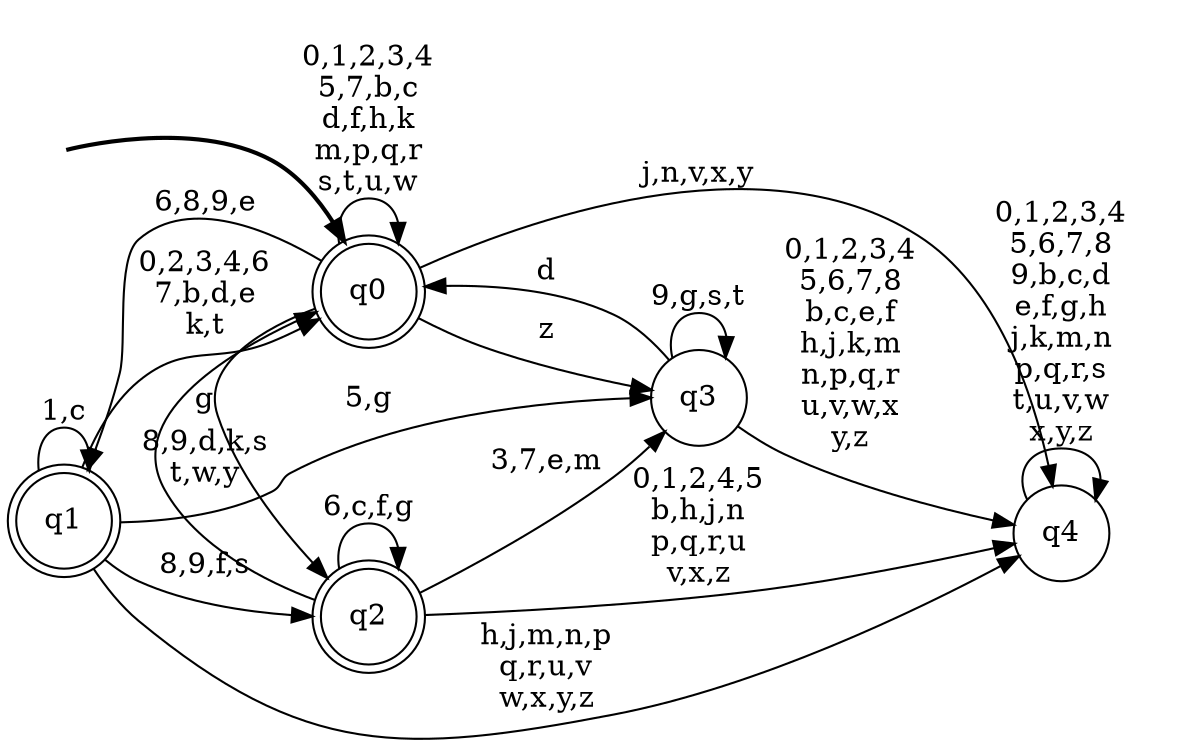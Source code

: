 digraph BlueStarA {
__start0 [style = invis, shape = none, label = "", width = 0, height = 0];

rankdir=LR;
size="8,5";

s0 [style="rounded,filled", color="black", fillcolor="white" shape="doublecircle", label="q0"];
s1 [style="rounded,filled", color="black", fillcolor="white" shape="doublecircle", label="q1"];
s2 [style="rounded,filled", color="black", fillcolor="white" shape="doublecircle", label="q2"];
s3 [style="filled", color="black", fillcolor="white" shape="circle", label="q3"];
s4 [style="filled", color="black", fillcolor="white" shape="circle", label="q4"];
subgraph cluster_main { 
	graph [pad=".75", ranksep="0.15", nodesep="0.15"];
	 style=invis; 
	__start0 -> s0 [penwidth=2];
}
s0 -> s0 [label="0,1,2,3,4\n5,7,b,c\nd,f,h,k\nm,p,q,r\ns,t,u,w"];
s0 -> s1 [label="6,8,9,e"];
s0 -> s2 [label="g"];
s0 -> s3 [label="z"];
s0 -> s4 [label="j,n,v,x,y"];
s1 -> s0 [label="0,2,3,4,6\n7,b,d,e\nk,t"];
s1 -> s1 [label="1,c"];
s1 -> s2 [label="8,9,f,s"];
s1 -> s3 [label="5,g"];
s1 -> s4 [label="h,j,m,n,p\nq,r,u,v\nw,x,y,z"];
s2 -> s0 [label="8,9,d,k,s\nt,w,y"];
s2 -> s2 [label="6,c,f,g"];
s2 -> s3 [label="3,7,e,m"];
s2 -> s4 [label="0,1,2,4,5\nb,h,j,n\np,q,r,u\nv,x,z"];
s3 -> s0 [label="d"];
s3 -> s3 [label="9,g,s,t"];
s3 -> s4 [label="0,1,2,3,4\n5,6,7,8\nb,c,e,f\nh,j,k,m\nn,p,q,r\nu,v,w,x\ny,z"];
s4 -> s4 [label="0,1,2,3,4\n5,6,7,8\n9,b,c,d\ne,f,g,h\nj,k,m,n\np,q,r,s\nt,u,v,w\nx,y,z"];

}